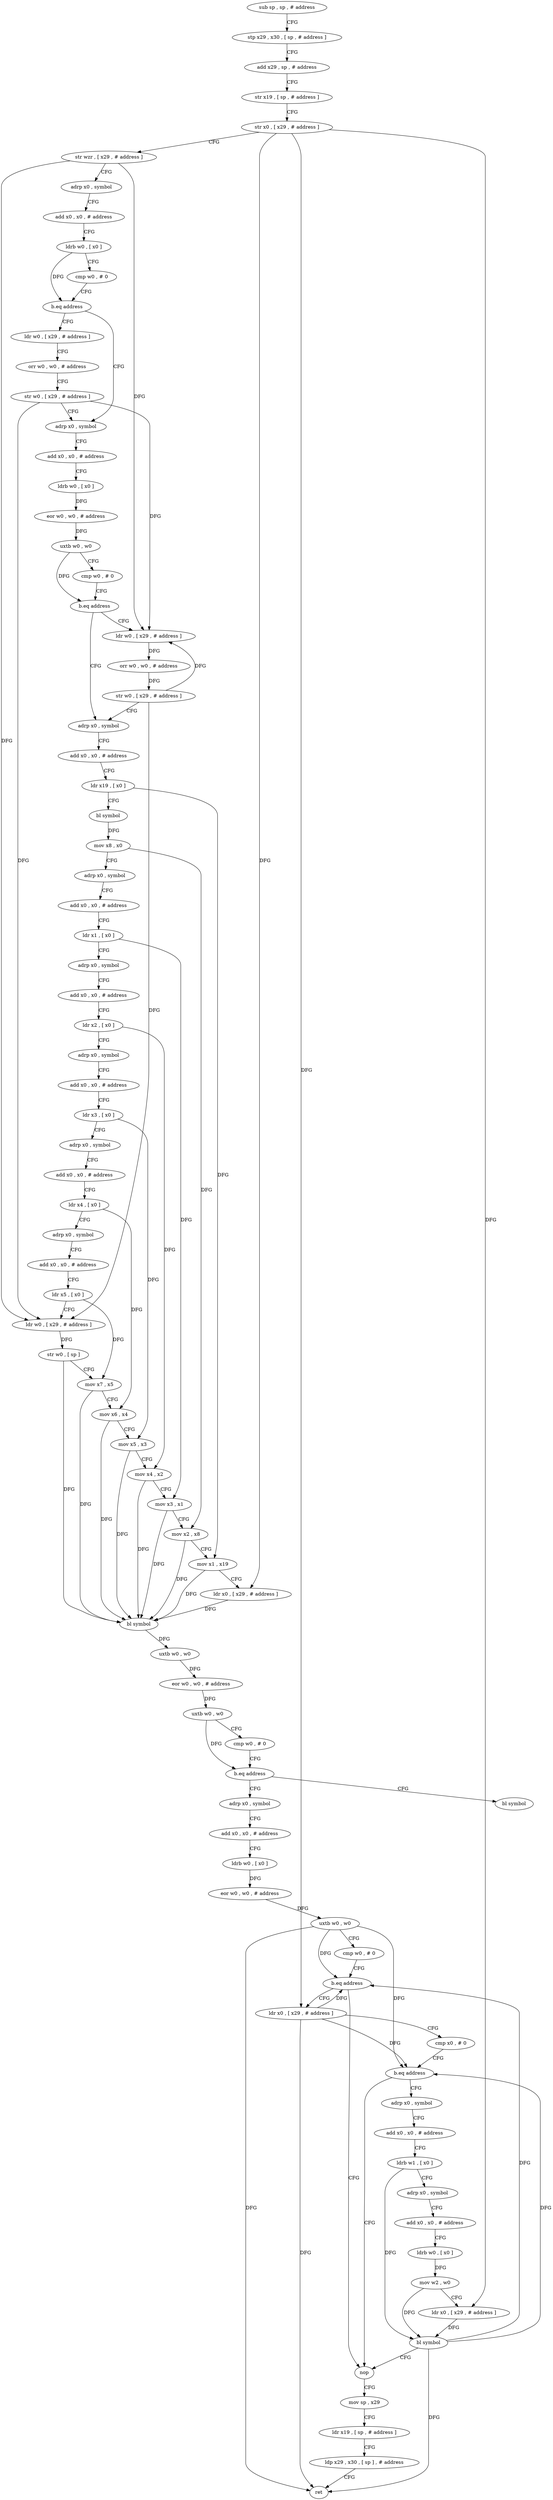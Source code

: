 digraph "func" {
"4221600" [label = "sub sp , sp , # address" ]
"4221604" [label = "stp x29 , x30 , [ sp , # address ]" ]
"4221608" [label = "add x29 , sp , # address" ]
"4221612" [label = "str x19 , [ sp , # address ]" ]
"4221616" [label = "str x0 , [ x29 , # address ]" ]
"4221620" [label = "str wzr , [ x29 , # address ]" ]
"4221624" [label = "adrp x0 , symbol" ]
"4221628" [label = "add x0 , x0 , # address" ]
"4221632" [label = "ldrb w0 , [ x0 ]" ]
"4221636" [label = "cmp w0 , # 0" ]
"4221640" [label = "b.eq address" ]
"4221656" [label = "adrp x0 , symbol" ]
"4221644" [label = "ldr w0 , [ x29 , # address ]" ]
"4221660" [label = "add x0 , x0 , # address" ]
"4221664" [label = "ldrb w0 , [ x0 ]" ]
"4221668" [label = "eor w0 , w0 , # address" ]
"4221672" [label = "uxtb w0 , w0" ]
"4221676" [label = "cmp w0 , # 0" ]
"4221680" [label = "b.eq address" ]
"4221696" [label = "adrp x0 , symbol" ]
"4221684" [label = "ldr w0 , [ x29 , # address ]" ]
"4221648" [label = "orr w0 , w0 , # address" ]
"4221652" [label = "str w0 , [ x29 , # address ]" ]
"4221700" [label = "add x0 , x0 , # address" ]
"4221704" [label = "ldr x19 , [ x0 ]" ]
"4221708" [label = "bl symbol" ]
"4221712" [label = "mov x8 , x0" ]
"4221716" [label = "adrp x0 , symbol" ]
"4221720" [label = "add x0 , x0 , # address" ]
"4221724" [label = "ldr x1 , [ x0 ]" ]
"4221728" [label = "adrp x0 , symbol" ]
"4221732" [label = "add x0 , x0 , # address" ]
"4221736" [label = "ldr x2 , [ x0 ]" ]
"4221740" [label = "adrp x0 , symbol" ]
"4221744" [label = "add x0 , x0 , # address" ]
"4221748" [label = "ldr x3 , [ x0 ]" ]
"4221752" [label = "adrp x0 , symbol" ]
"4221756" [label = "add x0 , x0 , # address" ]
"4221760" [label = "ldr x4 , [ x0 ]" ]
"4221764" [label = "adrp x0 , symbol" ]
"4221768" [label = "add x0 , x0 , # address" ]
"4221772" [label = "ldr x5 , [ x0 ]" ]
"4221776" [label = "ldr w0 , [ x29 , # address ]" ]
"4221780" [label = "str w0 , [ sp ]" ]
"4221784" [label = "mov x7 , x5" ]
"4221788" [label = "mov x6 , x4" ]
"4221792" [label = "mov x5 , x3" ]
"4221796" [label = "mov x4 , x2" ]
"4221800" [label = "mov x3 , x1" ]
"4221804" [label = "mov x2 , x8" ]
"4221808" [label = "mov x1 , x19" ]
"4221812" [label = "ldr x0 , [ x29 , # address ]" ]
"4221816" [label = "bl symbol" ]
"4221820" [label = "uxtb w0 , w0" ]
"4221824" [label = "eor w0 , w0 , # address" ]
"4221828" [label = "uxtb w0 , w0" ]
"4221832" [label = "cmp w0 , # 0" ]
"4221836" [label = "b.eq address" ]
"4221844" [label = "adrp x0 , symbol" ]
"4221840" [label = "bl symbol" ]
"4221688" [label = "orr w0 , w0 , # address" ]
"4221692" [label = "str w0 , [ x29 , # address ]" ]
"4221848" [label = "add x0 , x0 , # address" ]
"4221852" [label = "ldrb w0 , [ x0 ]" ]
"4221856" [label = "eor w0 , w0 , # address" ]
"4221860" [label = "uxtb w0 , w0" ]
"4221864" [label = "cmp w0 , # 0" ]
"4221868" [label = "b.eq address" ]
"4221920" [label = "nop" ]
"4221872" [label = "ldr x0 , [ x29 , # address ]" ]
"4221924" [label = "mov sp , x29" ]
"4221928" [label = "ldr x19 , [ sp , # address ]" ]
"4221932" [label = "ldp x29 , x30 , [ sp ] , # address" ]
"4221936" [label = "ret" ]
"4221876" [label = "cmp x0 , # 0" ]
"4221880" [label = "b.eq address" ]
"4221884" [label = "adrp x0 , symbol" ]
"4221888" [label = "add x0 , x0 , # address" ]
"4221892" [label = "ldrb w1 , [ x0 ]" ]
"4221896" [label = "adrp x0 , symbol" ]
"4221900" [label = "add x0 , x0 , # address" ]
"4221904" [label = "ldrb w0 , [ x0 ]" ]
"4221908" [label = "mov w2 , w0" ]
"4221912" [label = "ldr x0 , [ x29 , # address ]" ]
"4221916" [label = "bl symbol" ]
"4221600" -> "4221604" [ label = "CFG" ]
"4221604" -> "4221608" [ label = "CFG" ]
"4221608" -> "4221612" [ label = "CFG" ]
"4221612" -> "4221616" [ label = "CFG" ]
"4221616" -> "4221620" [ label = "CFG" ]
"4221616" -> "4221812" [ label = "DFG" ]
"4221616" -> "4221872" [ label = "DFG" ]
"4221616" -> "4221912" [ label = "DFG" ]
"4221620" -> "4221624" [ label = "CFG" ]
"4221620" -> "4221776" [ label = "DFG" ]
"4221620" -> "4221684" [ label = "DFG" ]
"4221624" -> "4221628" [ label = "CFG" ]
"4221628" -> "4221632" [ label = "CFG" ]
"4221632" -> "4221636" [ label = "CFG" ]
"4221632" -> "4221640" [ label = "DFG" ]
"4221636" -> "4221640" [ label = "CFG" ]
"4221640" -> "4221656" [ label = "CFG" ]
"4221640" -> "4221644" [ label = "CFG" ]
"4221656" -> "4221660" [ label = "CFG" ]
"4221644" -> "4221648" [ label = "CFG" ]
"4221660" -> "4221664" [ label = "CFG" ]
"4221664" -> "4221668" [ label = "DFG" ]
"4221668" -> "4221672" [ label = "DFG" ]
"4221672" -> "4221676" [ label = "CFG" ]
"4221672" -> "4221680" [ label = "DFG" ]
"4221676" -> "4221680" [ label = "CFG" ]
"4221680" -> "4221696" [ label = "CFG" ]
"4221680" -> "4221684" [ label = "CFG" ]
"4221696" -> "4221700" [ label = "CFG" ]
"4221684" -> "4221688" [ label = "DFG" ]
"4221648" -> "4221652" [ label = "CFG" ]
"4221652" -> "4221656" [ label = "CFG" ]
"4221652" -> "4221776" [ label = "DFG" ]
"4221652" -> "4221684" [ label = "DFG" ]
"4221700" -> "4221704" [ label = "CFG" ]
"4221704" -> "4221708" [ label = "CFG" ]
"4221704" -> "4221808" [ label = "DFG" ]
"4221708" -> "4221712" [ label = "DFG" ]
"4221712" -> "4221716" [ label = "CFG" ]
"4221712" -> "4221804" [ label = "DFG" ]
"4221716" -> "4221720" [ label = "CFG" ]
"4221720" -> "4221724" [ label = "CFG" ]
"4221724" -> "4221728" [ label = "CFG" ]
"4221724" -> "4221800" [ label = "DFG" ]
"4221728" -> "4221732" [ label = "CFG" ]
"4221732" -> "4221736" [ label = "CFG" ]
"4221736" -> "4221740" [ label = "CFG" ]
"4221736" -> "4221796" [ label = "DFG" ]
"4221740" -> "4221744" [ label = "CFG" ]
"4221744" -> "4221748" [ label = "CFG" ]
"4221748" -> "4221752" [ label = "CFG" ]
"4221748" -> "4221792" [ label = "DFG" ]
"4221752" -> "4221756" [ label = "CFG" ]
"4221756" -> "4221760" [ label = "CFG" ]
"4221760" -> "4221764" [ label = "CFG" ]
"4221760" -> "4221788" [ label = "DFG" ]
"4221764" -> "4221768" [ label = "CFG" ]
"4221768" -> "4221772" [ label = "CFG" ]
"4221772" -> "4221776" [ label = "CFG" ]
"4221772" -> "4221784" [ label = "DFG" ]
"4221776" -> "4221780" [ label = "DFG" ]
"4221780" -> "4221784" [ label = "CFG" ]
"4221780" -> "4221816" [ label = "DFG" ]
"4221784" -> "4221788" [ label = "CFG" ]
"4221784" -> "4221816" [ label = "DFG" ]
"4221788" -> "4221792" [ label = "CFG" ]
"4221788" -> "4221816" [ label = "DFG" ]
"4221792" -> "4221796" [ label = "CFG" ]
"4221792" -> "4221816" [ label = "DFG" ]
"4221796" -> "4221800" [ label = "CFG" ]
"4221796" -> "4221816" [ label = "DFG" ]
"4221800" -> "4221804" [ label = "CFG" ]
"4221800" -> "4221816" [ label = "DFG" ]
"4221804" -> "4221808" [ label = "CFG" ]
"4221804" -> "4221816" [ label = "DFG" ]
"4221808" -> "4221812" [ label = "CFG" ]
"4221808" -> "4221816" [ label = "DFG" ]
"4221812" -> "4221816" [ label = "DFG" ]
"4221816" -> "4221820" [ label = "DFG" ]
"4221820" -> "4221824" [ label = "DFG" ]
"4221824" -> "4221828" [ label = "DFG" ]
"4221828" -> "4221832" [ label = "CFG" ]
"4221828" -> "4221836" [ label = "DFG" ]
"4221832" -> "4221836" [ label = "CFG" ]
"4221836" -> "4221844" [ label = "CFG" ]
"4221836" -> "4221840" [ label = "CFG" ]
"4221844" -> "4221848" [ label = "CFG" ]
"4221688" -> "4221692" [ label = "DFG" ]
"4221692" -> "4221696" [ label = "CFG" ]
"4221692" -> "4221776" [ label = "DFG" ]
"4221692" -> "4221684" [ label = "DFG" ]
"4221848" -> "4221852" [ label = "CFG" ]
"4221852" -> "4221856" [ label = "DFG" ]
"4221856" -> "4221860" [ label = "DFG" ]
"4221860" -> "4221864" [ label = "CFG" ]
"4221860" -> "4221868" [ label = "DFG" ]
"4221860" -> "4221936" [ label = "DFG" ]
"4221860" -> "4221880" [ label = "DFG" ]
"4221864" -> "4221868" [ label = "CFG" ]
"4221868" -> "4221920" [ label = "CFG" ]
"4221868" -> "4221872" [ label = "CFG" ]
"4221920" -> "4221924" [ label = "CFG" ]
"4221872" -> "4221876" [ label = "CFG" ]
"4221872" -> "4221868" [ label = "DFG" ]
"4221872" -> "4221936" [ label = "DFG" ]
"4221872" -> "4221880" [ label = "DFG" ]
"4221924" -> "4221928" [ label = "CFG" ]
"4221928" -> "4221932" [ label = "CFG" ]
"4221932" -> "4221936" [ label = "CFG" ]
"4221876" -> "4221880" [ label = "CFG" ]
"4221880" -> "4221920" [ label = "CFG" ]
"4221880" -> "4221884" [ label = "CFG" ]
"4221884" -> "4221888" [ label = "CFG" ]
"4221888" -> "4221892" [ label = "CFG" ]
"4221892" -> "4221896" [ label = "CFG" ]
"4221892" -> "4221916" [ label = "DFG" ]
"4221896" -> "4221900" [ label = "CFG" ]
"4221900" -> "4221904" [ label = "CFG" ]
"4221904" -> "4221908" [ label = "DFG" ]
"4221908" -> "4221912" [ label = "CFG" ]
"4221908" -> "4221916" [ label = "DFG" ]
"4221912" -> "4221916" [ label = "DFG" ]
"4221916" -> "4221920" [ label = "CFG" ]
"4221916" -> "4221868" [ label = "DFG" ]
"4221916" -> "4221880" [ label = "DFG" ]
"4221916" -> "4221936" [ label = "DFG" ]
}
